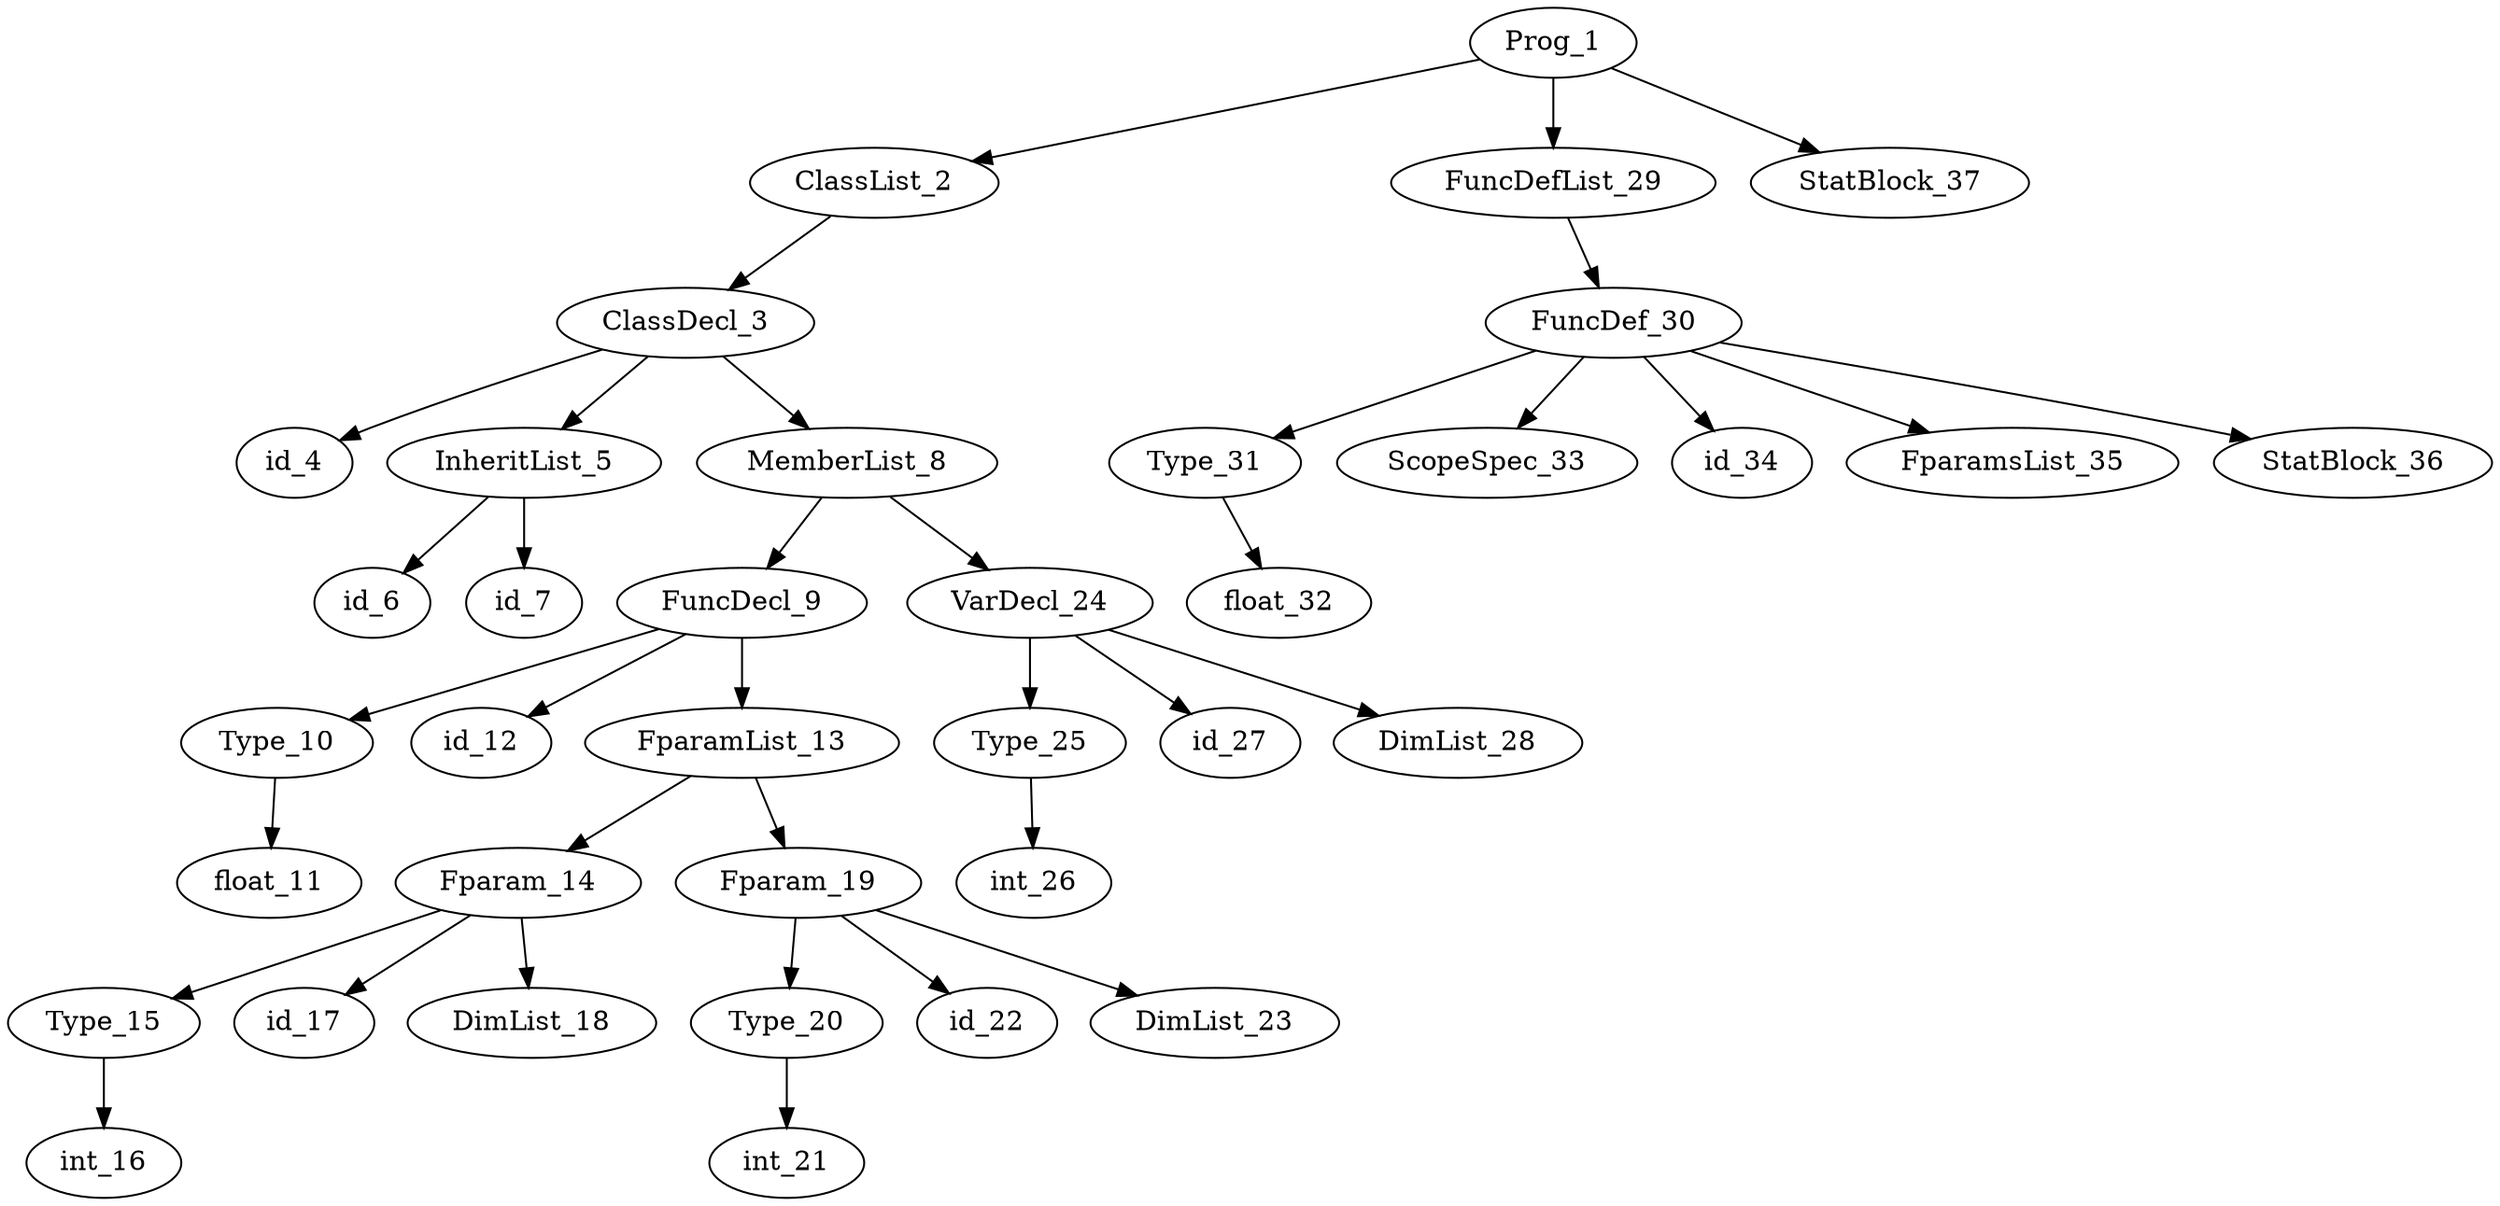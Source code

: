 digraph ast {
	Prog_1->ClassList_2;
	ClassList_2->ClassDecl_3;
	ClassDecl_3->id_4;
	ClassDecl_3->InheritList_5;
	InheritList_5->id_6;
	InheritList_5->id_7;
	ClassDecl_3->MemberList_8;
	MemberList_8->FuncDecl_9;
	FuncDecl_9->Type_10;
	Type_10->float_11;
	FuncDecl_9->id_12;
	FuncDecl_9->FparamList_13;
	FparamList_13->Fparam_14;
	Fparam_14->Type_15;
	Type_15->int_16;
	Fparam_14->id_17;
	Fparam_14->DimList_18;
	FparamList_13->Fparam_19;
	Fparam_19->Type_20;
	Type_20->int_21;
	Fparam_19->id_22;
	Fparam_19->DimList_23;
	MemberList_8->VarDecl_24;
	VarDecl_24->Type_25;
	Type_25->int_26;
	VarDecl_24->id_27;
	VarDecl_24->DimList_28;
	Prog_1->FuncDefList_29;
	FuncDefList_29->FuncDef_30;
	FuncDef_30->Type_31;
	Type_31->float_32;
	FuncDef_30->ScopeSpec_33;
	FuncDef_30->id_34;
	FuncDef_30->FparamsList_35;
	FuncDef_30->StatBlock_36;
	Prog_1->StatBlock_37;
	ClassDecl_3;
	ClassList_2;
	DimList_18;
	DimList_23;
	DimList_28;
	FparamList_13;
	Fparam_14;
	Fparam_19;
	FparamsList_35;
	FuncDecl_9;
	FuncDefList_29;
	FuncDef_30;
	InheritList_5;
	MemberList_8;
	Prog_1;
	ScopeSpec_33;
	StatBlock_36;
	StatBlock_37;
	Type_10;
	Type_15;
	Type_20;
	Type_25;
	Type_31;
	VarDecl_24;
	float_11;
	float_32;
	id_12;
	id_17;
	id_22;
	id_27;
	id_34;
	id_4;
	id_6;
	id_7;
	int_16;
	int_21;
	int_26;

}
